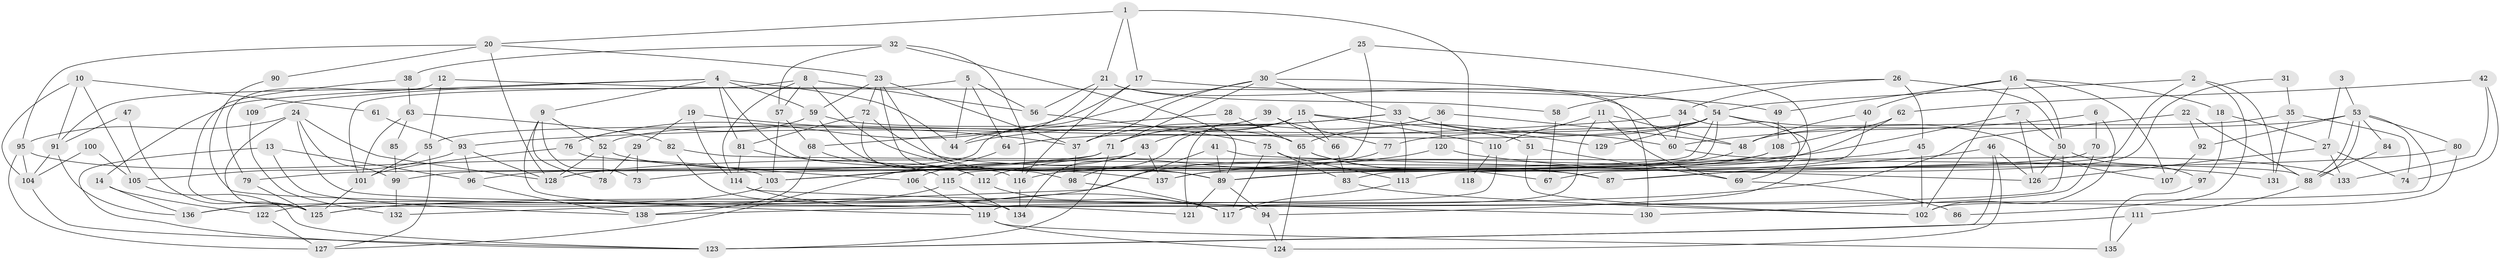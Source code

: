 // Generated by graph-tools (version 1.1) at 2025/15/03/09/25 04:15:01]
// undirected, 138 vertices, 276 edges
graph export_dot {
graph [start="1"]
  node [color=gray90,style=filled];
  1;
  2;
  3;
  4;
  5;
  6;
  7;
  8;
  9;
  10;
  11;
  12;
  13;
  14;
  15;
  16;
  17;
  18;
  19;
  20;
  21;
  22;
  23;
  24;
  25;
  26;
  27;
  28;
  29;
  30;
  31;
  32;
  33;
  34;
  35;
  36;
  37;
  38;
  39;
  40;
  41;
  42;
  43;
  44;
  45;
  46;
  47;
  48;
  49;
  50;
  51;
  52;
  53;
  54;
  55;
  56;
  57;
  58;
  59;
  60;
  61;
  62;
  63;
  64;
  65;
  66;
  67;
  68;
  69;
  70;
  71;
  72;
  73;
  74;
  75;
  76;
  77;
  78;
  79;
  80;
  81;
  82;
  83;
  84;
  85;
  86;
  87;
  88;
  89;
  90;
  91;
  92;
  93;
  94;
  95;
  96;
  97;
  98;
  99;
  100;
  101;
  102;
  103;
  104;
  105;
  106;
  107;
  108;
  109;
  110;
  111;
  112;
  113;
  114;
  115;
  116;
  117;
  118;
  119;
  120;
  121;
  122;
  123;
  124;
  125;
  126;
  127;
  128;
  129;
  130;
  131;
  132;
  133;
  134;
  135;
  136;
  137;
  138;
  1 -- 17;
  1 -- 21;
  1 -- 20;
  1 -- 118;
  2 -- 113;
  2 -- 54;
  2 -- 86;
  2 -- 131;
  3 -- 53;
  3 -- 27;
  4 -- 81;
  4 -- 59;
  4 -- 9;
  4 -- 14;
  4 -- 44;
  4 -- 89;
  4 -- 109;
  5 -- 56;
  5 -- 44;
  5 -- 64;
  5 -- 101;
  6 -- 70;
  6 -- 102;
  6 -- 60;
  7 -- 50;
  7 -- 126;
  7 -- 128;
  8 -- 89;
  8 -- 57;
  8 -- 56;
  8 -- 91;
  8 -- 114;
  9 -- 119;
  9 -- 52;
  9 -- 73;
  9 -- 78;
  10 -- 91;
  10 -- 104;
  10 -- 61;
  10 -- 105;
  11 -- 117;
  11 -- 69;
  11 -- 48;
  11 -- 110;
  12 -- 79;
  12 -- 55;
  12 -- 49;
  13 -- 123;
  13 -- 138;
  13 -- 96;
  14 -- 136;
  14 -- 122;
  15 -- 98;
  15 -- 43;
  15 -- 51;
  15 -- 66;
  15 -- 71;
  15 -- 110;
  15 -- 121;
  16 -- 40;
  16 -- 102;
  16 -- 18;
  16 -- 49;
  16 -- 50;
  16 -- 107;
  17 -- 116;
  17 -- 54;
  17 -- 76;
  18 -- 97;
  18 -- 27;
  19 -- 114;
  19 -- 37;
  19 -- 29;
  20 -- 23;
  20 -- 90;
  20 -- 95;
  20 -- 128;
  21 -- 60;
  21 -- 44;
  21 -- 56;
  21 -- 58;
  22 -- 125;
  22 -- 88;
  22 -- 92;
  23 -- 89;
  23 -- 72;
  23 -- 37;
  23 -- 59;
  23 -- 98;
  24 -- 128;
  24 -- 95;
  24 -- 94;
  24 -- 99;
  24 -- 125;
  25 -- 30;
  25 -- 73;
  25 -- 83;
  26 -- 50;
  26 -- 45;
  26 -- 34;
  26 -- 58;
  27 -- 74;
  27 -- 126;
  27 -- 133;
  28 -- 68;
  28 -- 65;
  29 -- 78;
  29 -- 73;
  30 -- 37;
  30 -- 33;
  30 -- 71;
  30 -- 99;
  30 -- 130;
  31 -- 87;
  31 -- 35;
  32 -- 116;
  32 -- 89;
  32 -- 38;
  32 -- 57;
  33 -- 37;
  33 -- 60;
  33 -- 44;
  33 -- 113;
  33 -- 129;
  34 -- 93;
  34 -- 60;
  34 -- 69;
  35 -- 48;
  35 -- 131;
  35 -- 74;
  36 -- 48;
  36 -- 71;
  36 -- 120;
  37 -- 98;
  38 -- 125;
  38 -- 63;
  39 -- 52;
  39 -- 77;
  39 -- 66;
  40 -- 67;
  40 -- 48;
  41 -- 89;
  41 -- 126;
  41 -- 132;
  42 -- 62;
  42 -- 133;
  42 -- 74;
  43 -- 137;
  43 -- 103;
  43 -- 106;
  43 -- 134;
  45 -- 102;
  45 -- 137;
  46 -- 126;
  46 -- 124;
  46 -- 87;
  46 -- 123;
  47 -- 125;
  47 -- 91;
  48 -- 89;
  49 -- 108;
  50 -- 138;
  50 -- 97;
  50 -- 126;
  51 -- 102;
  51 -- 69;
  52 -- 128;
  52 -- 78;
  52 -- 137;
  53 -- 88;
  53 -- 88;
  53 -- 92;
  53 -- 77;
  53 -- 80;
  53 -- 84;
  53 -- 136;
  54 -- 115;
  54 -- 65;
  54 -- 55;
  54 -- 64;
  54 -- 94;
  54 -- 107;
  54 -- 129;
  54 -- 137;
  55 -- 127;
  55 -- 101;
  56 -- 75;
  57 -- 103;
  57 -- 68;
  58 -- 67;
  59 -- 76;
  59 -- 65;
  59 -- 112;
  60 -- 133;
  61 -- 93;
  62 -- 108;
  62 -- 96;
  63 -- 101;
  63 -- 82;
  63 -- 85;
  64 -- 127;
  65 -- 124;
  65 -- 67;
  65 -- 87;
  66 -- 83;
  68 -- 112;
  68 -- 138;
  69 -- 86;
  70 -- 89;
  70 -- 130;
  71 -- 79;
  71 -- 103;
  71 -- 123;
  72 -- 87;
  72 -- 116;
  72 -- 81;
  75 -- 83;
  75 -- 113;
  75 -- 117;
  76 -- 101;
  76 -- 106;
  77 -- 112;
  79 -- 125;
  80 -- 89;
  80 -- 102;
  81 -- 114;
  81 -- 115;
  82 -- 134;
  82 -- 88;
  83 -- 102;
  84 -- 88;
  85 -- 99;
  88 -- 111;
  89 -- 94;
  89 -- 121;
  90 -- 121;
  91 -- 104;
  91 -- 136;
  92 -- 107;
  93 -- 105;
  93 -- 128;
  93 -- 96;
  94 -- 124;
  95 -- 103;
  95 -- 104;
  95 -- 127;
  96 -- 138;
  97 -- 135;
  98 -- 117;
  99 -- 132;
  100 -- 104;
  100 -- 105;
  101 -- 125;
  103 -- 136;
  104 -- 123;
  105 -- 123;
  106 -- 119;
  108 -- 128;
  108 -- 116;
  109 -- 132;
  110 -- 118;
  110 -- 119;
  111 -- 123;
  111 -- 135;
  112 -- 117;
  113 -- 117;
  114 -- 117;
  114 -- 130;
  115 -- 122;
  115 -- 134;
  116 -- 134;
  119 -- 124;
  119 -- 135;
  120 -- 125;
  120 -- 131;
  122 -- 127;
}
